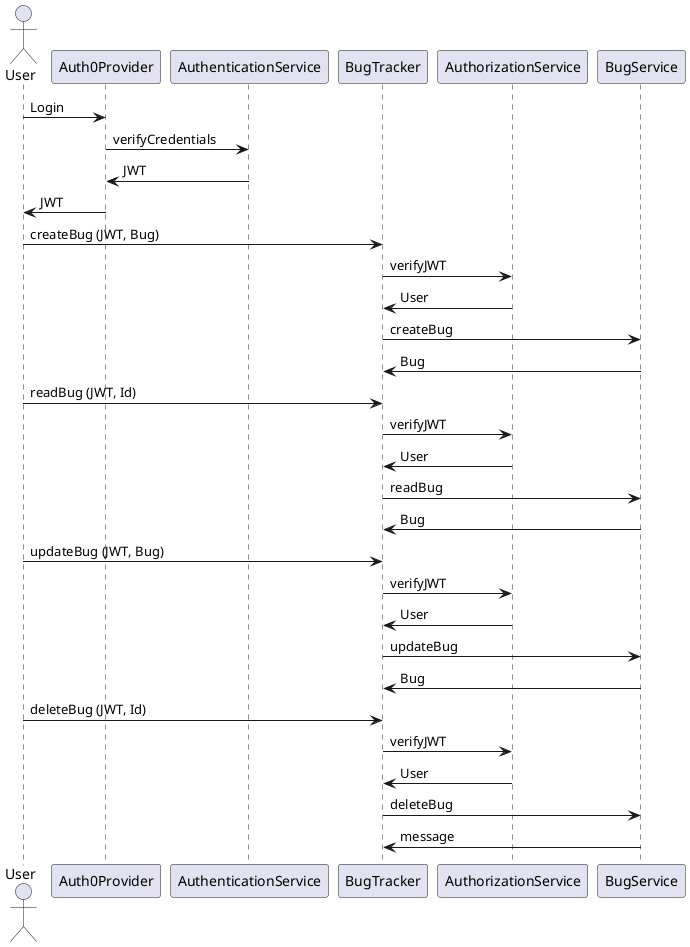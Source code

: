 @startuml

actor User

User -> Auth0Provider : Login
Auth0Provider -> AuthenticationService : verifyCredentials
AuthenticationService -> Auth0Provider : JWT
Auth0Provider -> User : JWT
User -> BugTracker : createBug (JWT, Bug)
BugTracker -> AuthorizationService : verifyJWT
AuthorizationService -> BugTracker : User
BugTracker -> BugService : createBug
BugService -> BugTracker : Bug

User -> BugTracker : readBug (JWT, Id)
BugTracker -> AuthorizationService : verifyJWT
AuthorizationService -> BugTracker : User
BugTracker -> BugService : readBug
BugService -> BugTracker : Bug

User -> BugTracker : updateBug (JWT, Bug)
BugTracker -> AuthorizationService : verifyJWT
AuthorizationService -> BugTracker : User
BugTracker -> BugService : updateBug
BugService -> BugTracker : Bug

User -> BugTracker : deleteBug (JWT, Id)
BugTracker -> AuthorizationService : verifyJWT
AuthorizationService -> BugTracker : User
BugTracker -> BugService : deleteBug
BugService -> BugTracker : message

@enduml
